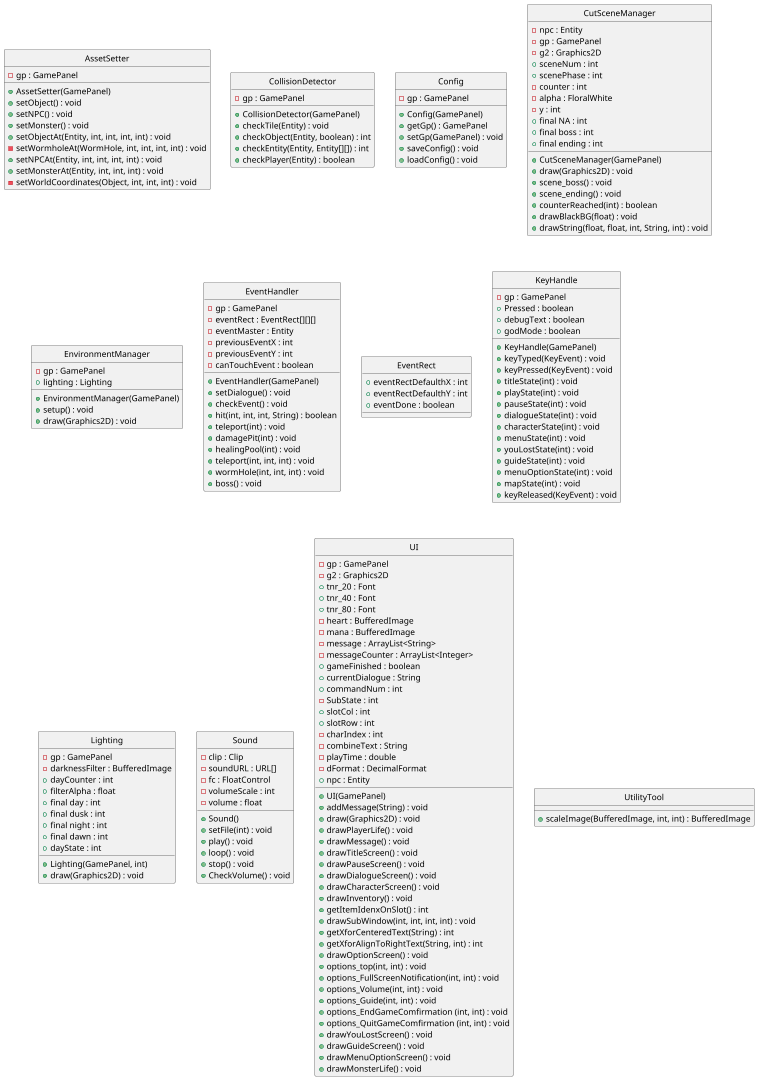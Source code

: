 @startuml "managers"
hide circle
scale 1920*1080

class AssetSetter {
    -gp : GamePanel

    + AssetSetter(GamePanel)
    + setObject() : void 
    + setNPC() : void
    + setMonster() : void
    + setObjectAt(Entity, int, int, int, int) : void
    - setWormholeAt(WormHole, int, int, int, int) : void
    + setNPCAt(Entity, int, int, int, int) : void
    + setMonsterAt(Entity, int, int, int) : void
    - setWorldCoordinates(Object, int, int, int) : void
}
class CollisionDetector {
    -gp : GamePanel

    + CollisionDetector(GamePanel) 
    + checkTile(Entity) : void
    + checkObject(Entity, boolean) : int
    + checkEntity(Entity, Entity[][]) : int
    + checkPlayer(Entity) : boolean
}
class Config {
    - gp : GamePanel
    
    + Config(GamePanel) 
    + getGp() : GamePanel
    + setGp(GamePanel) : void
    + saveConfig() : void
    + loadConfig() : void
}
class CutSceneManager {
    - npc : Entity
    - gp : GamePanel
    - g2 : Graphics2D
    + sceneNum : int
    + scenePhase : int
    - counter : int
    - alpha : FloralWhite
    - y : int
    + final NA : int
    + final boss : int
    + final ending : int
    
    + CutSceneManager(GamePanel) 
    + draw(Graphics2D) : void
    + scene_boss() : void
    + scene_ending() : void
    + counterReached(int) : boolean
    + drawBlackBG(float) : void
    + drawString(float, float, int, String, int) : void
}
class EnvironmentManager {
    - gp : GamePanel
    + lighting : Lighting
    
    + EnvironmentManager(GamePanel)
    + setup() : void
    + draw(Graphics2D) : void
}
class EventHandler {
    - gp : GamePanel
    - eventRect : EventRect[][][]
    - eventMaster : Entity
    - previousEventX : int
    - previousEventY : int 
    - canTouchEvent : boolean

    + EventHandler(GamePanel)
    + setDialogue() : void
    + checkEvent() : void
    + hit(int, int, int, String) : boolean
    + teleport(int) : void
    + damagePit(int) : void
    + healingPool(int) : void
    + teleport(int, int, int) : void
    + wormHole(int, int, int) : void
    + boss() : void
}
class EventRect {
    + eventRectDefaulthX : int
    + eventRectDefaulthY : int
    + eventDone : boolean
}
class KeyHandle {
    - gp : GamePanel
    + Pressed : boolean
    + debugText : boolean
    + godMode : boolean
    
    + KeyHandle(GamePanel)
    + keyTyped(KeyEvent) : void
    + keyPressed(KeyEvent) : void
    + titleState(int) : void
    + playState(int) : void
    + pauseState(int) : void
    + dialogueState(int) : void
    + characterState(int) : void
    + menuState(int) : void
    + youLostState(int) : void
    + guideState(int) : void
    + menuOptionState(int) : void
    + mapState(int) : void
    + keyReleased(KeyEvent) : void
}
class Lighting {
    - gp : GamePanel
    - darknessFilter : BufferedImage
    + dayCounter : int
    + filterAlpha : float
    + final day : int
    + final dusk : int
    + final night : int
    + final dawn : int
    + dayState : int

    + Lighting(GamePanel, int)
    + draw(Graphics2D) : void
}
class Sound {
    - clip : Clip
    - soundURL : URL[]
    - fc : FloatControl 
    - volumeScale : int
    - volume : float

    + Sound()
    + setFile(int) : void
    + play() : void
    + loop() : void
    + stop() : void
    + CheckVolume() : void
}
class UI {
    - gp : GamePanel
    - g2 : Graphics2D
    + tnr_20 : Font
    + tnr_40 : Font
    + tnr_80 : Font
    - heart : BufferedImage
    - mana : BufferedImage
    - message : ArrayList<String>
    - messageCounter : ArrayList<Integer>
    + gameFinished : boolean
    + currentDialogue : String
    + commandNum : int
    - SubState : int
    + slotCol : int
    + slotRow : int
    - charIndex : int
    - combineText : String
    - playTime : double
    - dFormat : DecimalFormat
    + npc : Entity

    + UI(GamePanel)
    + addMessage(String) : void
    + draw(Graphics2D) : void
    + drawPlayerLife() : void
    + drawMessage() : void
    + drawTitleScreen() : void
    + drawPauseScreen() : void
    + drawDialogueScreen() : void
    + drawCharacterScreen() : void
    + drawInventory() : void
    + getItemIdenxOnSlot() : int
    + drawSubWindow(int, int, int, int) : void
    + getXforCenteredText(String) : int
    + getXforAlignToRightText(String, int) : int
    + drawOptionScreen() : void
    + options_top(int, int) : void
    + options_FullScreenNotification(int, int) : void
    + options_Volume(int, int) : void
    + options_Guide(int, int) : void
    + options_EndGameComfirmation (int, int) : void
    + options_QuitGameComfirmation (int, int) : void
    + drawYouLostScreen() : void
    + drawGuideScreen() : void
    + drawMenuOptionScreen() : void
    + drawMonsterLife() : void
}
class UtilityTool {
    + scaleImage(BufferedImage, int, int) : BufferedImage
}


@enduml